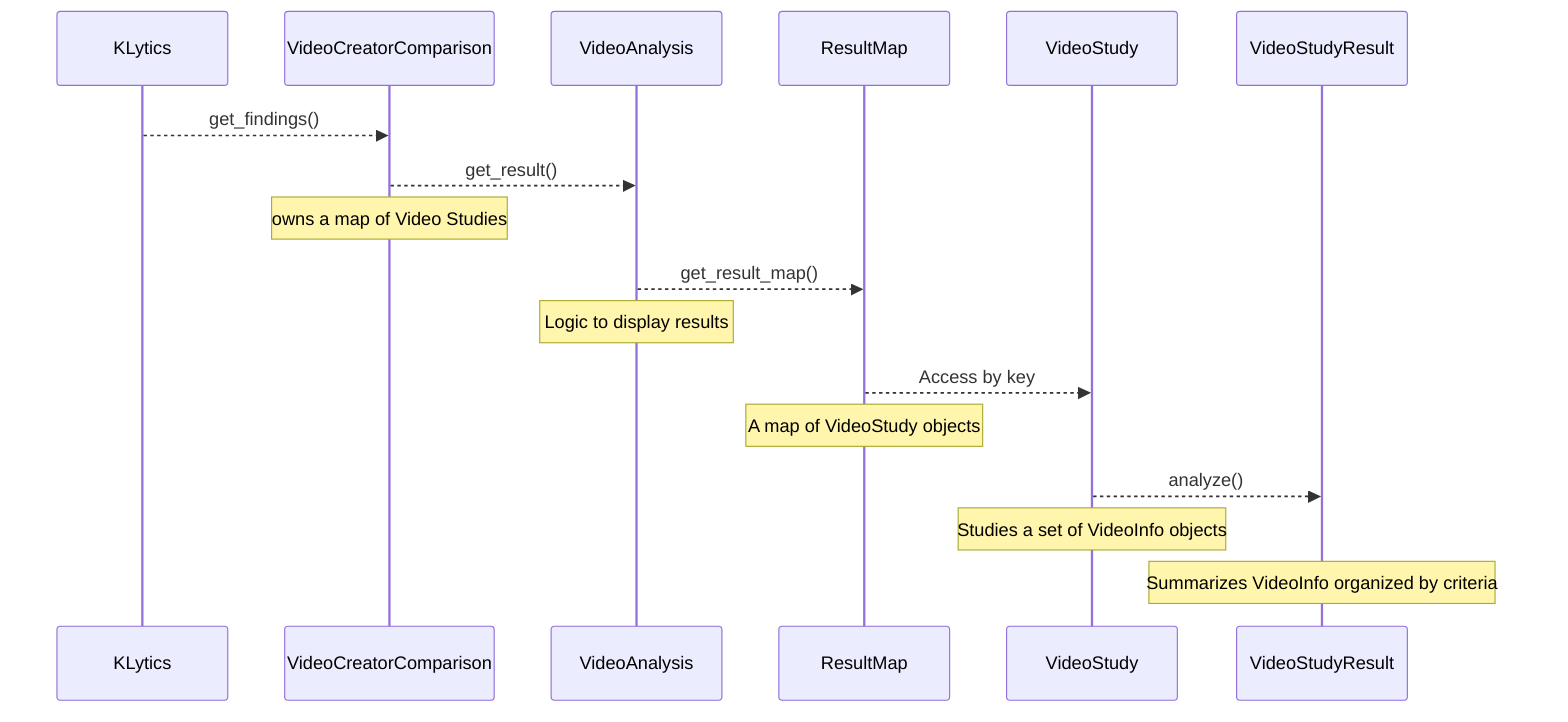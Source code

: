 sequenceDiagram
KLytics-->>VideoCreatorComparison: get_findings();
VideoCreatorComparison-->>VideoAnalysis: get_result();
note over VideoCreatorComparison: owns a map of Video Studies;
VideoAnalysis-->>ResultMap: get_result_map();
note over VideoAnalysis: Logic to display results
ResultMap-->>VideoStudy: Access by key;
note over ResultMap: A map of VideoStudy objects;
VideoStudy-->>VideoStudyResult: analyze();
note over VideoStudy: Studies a set of VideoInfo objects
note over VideoStudyResult: Summarizes VideoInfo organized by criteria;